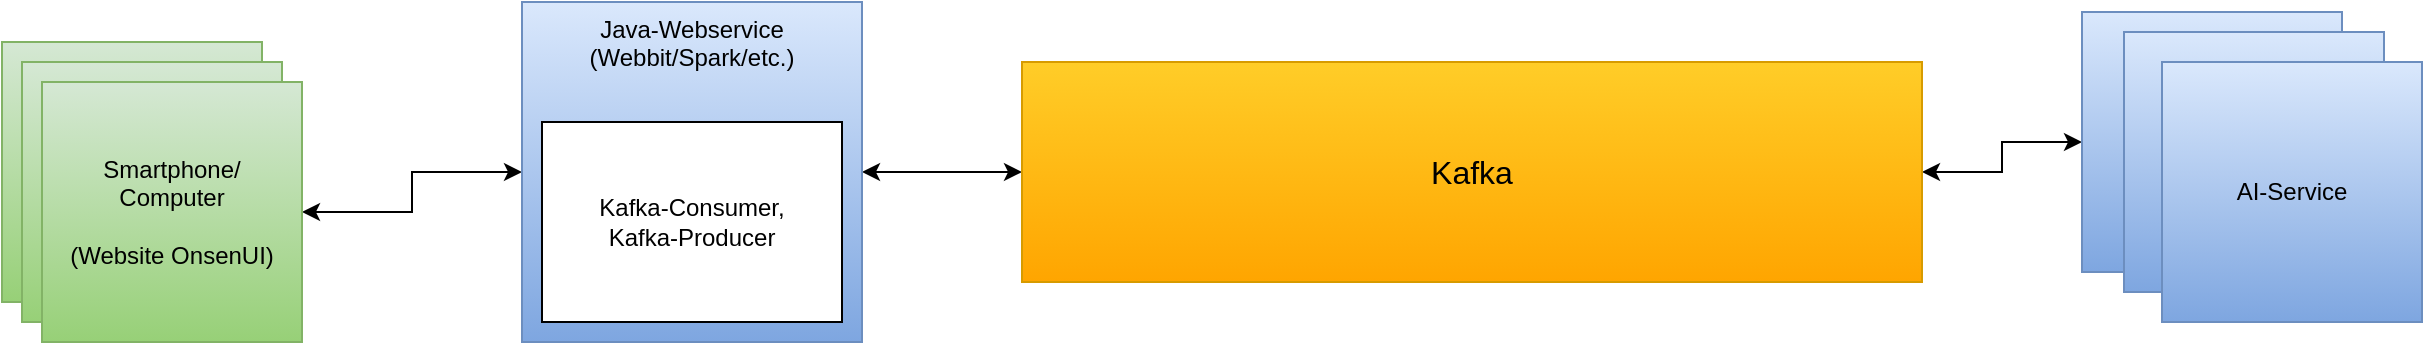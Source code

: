 <mxfile version="14.5.10" type="device"><diagram id="NnktvX8JnLHZIKocVQM9" name="Page-1"><mxGraphModel dx="981" dy="507" grid="1" gridSize="10" guides="1" tooltips="1" connect="1" arrows="1" fold="1" page="1" pageScale="1" pageWidth="827" pageHeight="1169" math="0" shadow="0"><root><mxCell id="0"/><mxCell id="1" parent="0"/><mxCell id="ngVIVxJBbOFHvKfvqMDN-8" style="edgeStyle=orthogonalEdgeStyle;rounded=0;orthogonalLoop=1;jettySize=auto;html=1;exitX=1;exitY=0.5;exitDx=0;exitDy=0;entryX=0;entryY=0.5;entryDx=0;entryDy=0;startArrow=classic;startFill=1;" edge="1" parent="1" source="ngVIVxJBbOFHvKfvqMDN-2" target="ngVIVxJBbOFHvKfvqMDN-4"><mxGeometry relative="1" as="geometry"/></mxCell><mxCell id="ngVIVxJBbOFHvKfvqMDN-16" style="edgeStyle=orthogonalEdgeStyle;rounded=0;orthogonalLoop=1;jettySize=auto;html=1;exitX=0;exitY=0.5;exitDx=0;exitDy=0;fontSize=12;startArrow=classic;startFill=1;" edge="1" parent="1" source="ngVIVxJBbOFHvKfvqMDN-2" target="ngVIVxJBbOFHvKfvqMDN-15"><mxGeometry relative="1" as="geometry"/></mxCell><mxCell id="ngVIVxJBbOFHvKfvqMDN-2" value="Java-Webservice&lt;br&gt;(Webbit/Spark/etc.)" style="whiteSpace=wrap;html=1;aspect=fixed;gradientColor=#7ea6e0;fillColor=#dae8fc;strokeColor=#6c8ebf;verticalAlign=top;" vertex="1" parent="1"><mxGeometry x="300" y="130" width="170" height="170" as="geometry"/></mxCell><mxCell id="ngVIVxJBbOFHvKfvqMDN-13" style="edgeStyle=orthogonalEdgeStyle;rounded=0;orthogonalLoop=1;jettySize=auto;html=1;exitX=1;exitY=0.5;exitDx=0;exitDy=0;fontSize=12;startArrow=classic;startFill=1;" edge="1" parent="1" source="ngVIVxJBbOFHvKfvqMDN-4" target="ngVIVxJBbOFHvKfvqMDN-9"><mxGeometry relative="1" as="geometry"/></mxCell><mxCell id="ngVIVxJBbOFHvKfvqMDN-4" value="Kafka" style="rounded=0;whiteSpace=wrap;html=1;fillColor=#ffcd28;strokeColor=#d79b00;gradientColor=#ffa500;fontSize=16;" vertex="1" parent="1"><mxGeometry x="550" y="160" width="450" height="110" as="geometry"/></mxCell><mxCell id="ngVIVxJBbOFHvKfvqMDN-6" value="&lt;div&gt;Smartphone/&lt;/div&gt;&lt;div&gt;Computer&lt;/div&gt;&lt;br&gt;(Website OnsenUI)" style="whiteSpace=wrap;html=1;aspect=fixed;gradientColor=#97d077;fillColor=#d5e8d4;strokeColor=#82b366;" vertex="1" parent="1"><mxGeometry x="40" y="150" width="130" height="130" as="geometry"/></mxCell><mxCell id="ngVIVxJBbOFHvKfvqMDN-9" value="AI-Service" style="whiteSpace=wrap;html=1;aspect=fixed;gradientColor=#7ea6e0;fillColor=#dae8fc;strokeColor=#6c8ebf;" vertex="1" parent="1"><mxGeometry x="1080" y="135" width="130" height="130" as="geometry"/></mxCell><mxCell id="ngVIVxJBbOFHvKfvqMDN-10" value="Kafka-Consumer,&lt;br style=&quot;font-size: 12px&quot;&gt;Kafka-Producer" style="rounded=0;whiteSpace=wrap;html=1;fontSize=12;" vertex="1" parent="1"><mxGeometry x="310" y="190" width="150" height="100" as="geometry"/></mxCell><mxCell id="ngVIVxJBbOFHvKfvqMDN-11" value="AI-Service" style="whiteSpace=wrap;html=1;aspect=fixed;gradientColor=#7ea6e0;fillColor=#dae8fc;strokeColor=#6c8ebf;" vertex="1" parent="1"><mxGeometry x="1101" y="145" width="130" height="130" as="geometry"/></mxCell><mxCell id="ngVIVxJBbOFHvKfvqMDN-12" value="AI-Service" style="whiteSpace=wrap;html=1;aspect=fixed;gradientColor=#7ea6e0;fillColor=#dae8fc;strokeColor=#6c8ebf;" vertex="1" parent="1"><mxGeometry x="1120" y="160" width="130" height="130" as="geometry"/></mxCell><mxCell id="ngVIVxJBbOFHvKfvqMDN-14" value="&lt;div&gt;Smartphone/&lt;/div&gt;&lt;div&gt;Computer&lt;/div&gt;&lt;br&gt;(Website OnsenUI)" style="whiteSpace=wrap;html=1;aspect=fixed;gradientColor=#97d077;fillColor=#d5e8d4;strokeColor=#82b366;" vertex="1" parent="1"><mxGeometry x="50" y="160" width="130" height="130" as="geometry"/></mxCell><mxCell id="ngVIVxJBbOFHvKfvqMDN-15" value="&lt;div&gt;Smartphone/&lt;/div&gt;&lt;div&gt;Computer&lt;/div&gt;&lt;br&gt;(Website OnsenUI)" style="whiteSpace=wrap;html=1;aspect=fixed;gradientColor=#97d077;fillColor=#d5e8d4;strokeColor=#82b366;" vertex="1" parent="1"><mxGeometry x="60" y="170" width="130" height="130" as="geometry"/></mxCell></root></mxGraphModel></diagram></mxfile>